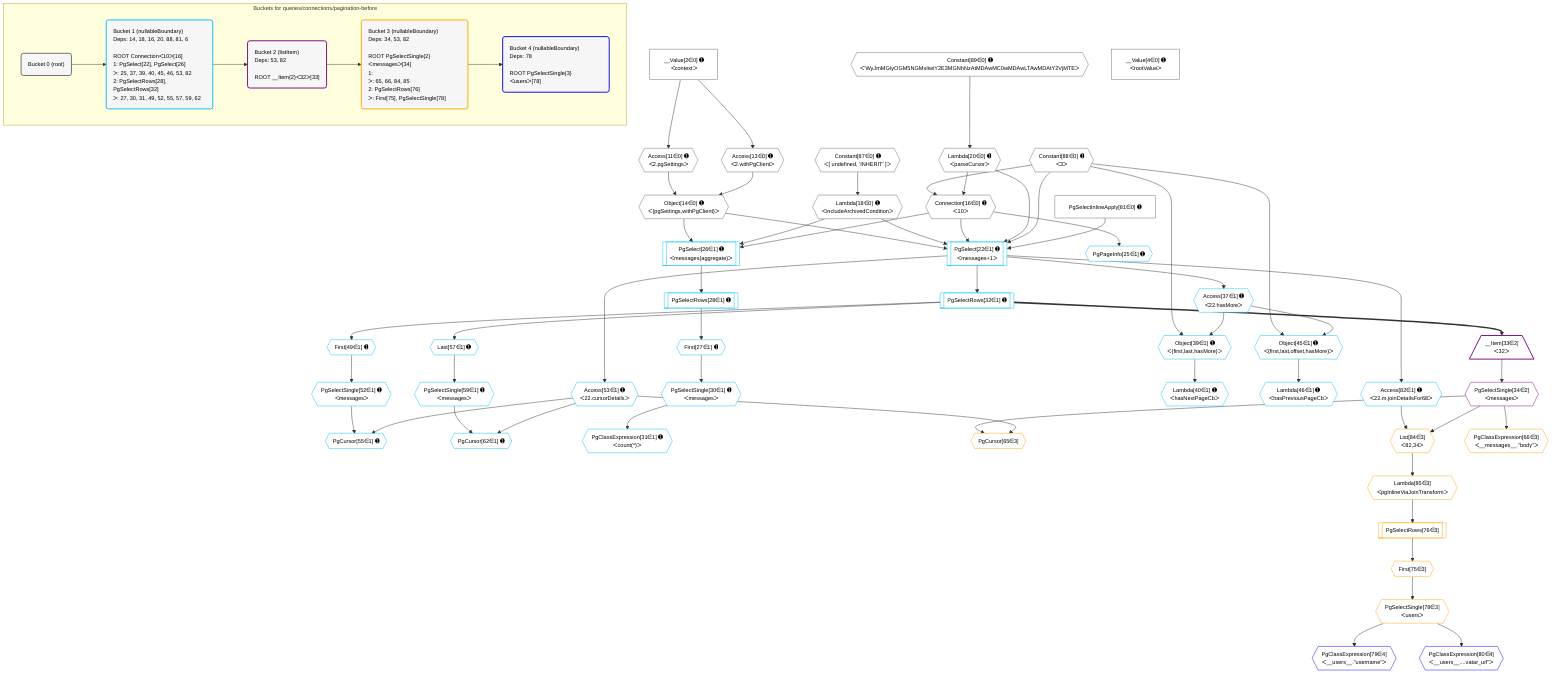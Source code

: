 %%{init: {'themeVariables': { 'fontSize': '12px'}}}%%
graph TD
    classDef path fill:#eee,stroke:#000,color:#000
    classDef plan fill:#fff,stroke-width:1px,color:#000
    classDef itemplan fill:#fff,stroke-width:2px,color:#000
    classDef unbatchedplan fill:#dff,stroke-width:1px,color:#000
    classDef sideeffectplan fill:#fcc,stroke-width:2px,color:#000
    classDef bucket fill:#f6f6f6,color:#000,stroke-width:2px,text-align:left

    subgraph "Buckets for queries/connections/pagination-before"
    Bucket0("Bucket 0 (root)"):::bucket
    Bucket1("Bucket 1 (nullableBoundary)<br />Deps: 14, 18, 16, 20, 88, 81, 6<br /><br />ROOT Connectionᐸ10ᐳ[16]<br />1: PgSelect[22], PgSelect[26]<br />ᐳ: 25, 37, 39, 40, 45, 46, 53, 82<br />2: PgSelectRows[28], PgSelectRows[32]<br />ᐳ: 27, 30, 31, 49, 52, 55, 57, 59, 62"):::bucket
    Bucket2("Bucket 2 (listItem)<br />Deps: 53, 82<br /><br />ROOT __Item{2}ᐸ32ᐳ[33]"):::bucket
    Bucket3("Bucket 3 (nullableBoundary)<br />Deps: 34, 53, 82<br /><br />ROOT PgSelectSingle{2}ᐸmessagesᐳ[34]<br />1: <br />ᐳ: 65, 66, 84, 85<br />2: PgSelectRows[76]<br />ᐳ: First[75], PgSelectSingle[78]"):::bucket
    Bucket4("Bucket 4 (nullableBoundary)<br />Deps: 78<br /><br />ROOT PgSelectSingle{3}ᐸusersᐳ[78]"):::bucket
    end
    Bucket0 --> Bucket1
    Bucket1 --> Bucket2
    Bucket2 --> Bucket3
    Bucket3 --> Bucket4

    %% plan dependencies
    Object14{{"Object[14∈0] ➊<br />ᐸ{pgSettings,withPgClient}ᐳ"}}:::plan
    Access11{{"Access[11∈0] ➊<br />ᐸ2.pgSettingsᐳ"}}:::plan
    Access13{{"Access[13∈0] ➊<br />ᐸ2.withPgClientᐳ"}}:::plan
    Access11 & Access13 --> Object14
    Connection16{{"Connection[16∈0] ➊<br />ᐸ10ᐳ"}}:::plan
    Constant88{{"Constant[88∈0] ➊<br />ᐸ3ᐳ"}}:::plan
    Lambda20{{"Lambda[20∈0] ➊<br />ᐸparseCursorᐳ"}}:::plan
    Constant88 & Lambda20 --> Connection16
    __Value2["__Value[2∈0] ➊<br />ᐸcontextᐳ"]:::plan
    __Value2 --> Access11
    __Value2 --> Access13
    Lambda18{{"Lambda[18∈0] ➊<br />ᐸincludeArchivedConditionᐳ"}}:::plan
    Constant87{{"Constant[87∈0] ➊<br />ᐸ[ undefined, 'INHERIT' ]ᐳ"}}:::plan
    Constant87 --> Lambda18
    Constant89{{"Constant[89∈0] ➊<br />ᐸ'WyJmMGIyOGM5NGMxIiwiY2E3MGNhNzAtMDAwMC0wMDAwLTAwMDAtY2VjMTEᐳ"}}:::plan
    Constant89 --> Lambda20
    __Value4["__Value[4∈0] ➊<br />ᐸrootValueᐳ"]:::plan
    PgSelectInlineApply81["PgSelectInlineApply[81∈0] ➊"]:::plan
    PgSelect22[["PgSelect[22∈1] ➊<br />ᐸmessages+1ᐳ"]]:::plan
    Object14 & Lambda18 & Connection16 & Lambda20 & Constant88 & PgSelectInlineApply81 --> PgSelect22
    Object45{{"Object[45∈1] ➊<br />ᐸ{first,last,offset,hasMore}ᐳ"}}:::plan
    Access37{{"Access[37∈1] ➊<br />ᐸ22.hasMoreᐳ"}}:::plan
    Constant88 & Access37 --> Object45
    PgSelect26[["PgSelect[26∈1] ➊<br />ᐸmessages(aggregate)ᐳ"]]:::plan
    Object14 & Lambda18 & Connection16 --> PgSelect26
    Object39{{"Object[39∈1] ➊<br />ᐸ{first,last,hasMore}ᐳ"}}:::plan
    Constant88 & Access37 --> Object39
    PgCursor55{{"PgCursor[55∈1] ➊"}}:::plan
    PgSelectSingle52{{"PgSelectSingle[52∈1] ➊<br />ᐸmessagesᐳ"}}:::plan
    Access53{{"Access[53∈1] ➊<br />ᐸ22.cursorDetailsᐳ"}}:::plan
    PgSelectSingle52 & Access53 --> PgCursor55
    PgCursor62{{"PgCursor[62∈1] ➊"}}:::plan
    PgSelectSingle59{{"PgSelectSingle[59∈1] ➊<br />ᐸmessagesᐳ"}}:::plan
    PgSelectSingle59 & Access53 --> PgCursor62
    PgPageInfo25{{"PgPageInfo[25∈1] ➊"}}:::plan
    Connection16 --> PgPageInfo25
    First27{{"First[27∈1] ➊"}}:::plan
    PgSelectRows28[["PgSelectRows[28∈1] ➊"]]:::plan
    PgSelectRows28 --> First27
    PgSelect26 --> PgSelectRows28
    PgSelectSingle30{{"PgSelectSingle[30∈1] ➊<br />ᐸmessagesᐳ"}}:::plan
    First27 --> PgSelectSingle30
    PgClassExpression31{{"PgClassExpression[31∈1] ➊<br />ᐸcount(*)ᐳ"}}:::plan
    PgSelectSingle30 --> PgClassExpression31
    PgSelectRows32[["PgSelectRows[32∈1] ➊"]]:::plan
    PgSelect22 --> PgSelectRows32
    PgSelect22 --> Access37
    Lambda40{{"Lambda[40∈1] ➊<br />ᐸhasNextPageCbᐳ"}}:::plan
    Object39 --> Lambda40
    Lambda46{{"Lambda[46∈1] ➊<br />ᐸhasPreviousPageCbᐳ"}}:::plan
    Object45 --> Lambda46
    First49{{"First[49∈1] ➊"}}:::plan
    PgSelectRows32 --> First49
    First49 --> PgSelectSingle52
    PgSelect22 --> Access53
    Last57{{"Last[57∈1] ➊"}}:::plan
    PgSelectRows32 --> Last57
    Last57 --> PgSelectSingle59
    Access82{{"Access[82∈1] ➊<br />ᐸ22.m.joinDetailsFor68ᐳ"}}:::plan
    PgSelect22 --> Access82
    __Item33[/"__Item[33∈2]<br />ᐸ32ᐳ"\]:::itemplan
    PgSelectRows32 ==> __Item33
    PgSelectSingle34{{"PgSelectSingle[34∈2]<br />ᐸmessagesᐳ"}}:::plan
    __Item33 --> PgSelectSingle34
    PgCursor65{{"PgCursor[65∈3]"}}:::plan
    PgSelectSingle34 & Access53 --> PgCursor65
    List84{{"List[84∈3]<br />ᐸ82,34ᐳ"}}:::plan
    Access82 & PgSelectSingle34 --> List84
    PgClassExpression66{{"PgClassExpression[66∈3]<br />ᐸ__messages__.”body”ᐳ"}}:::plan
    PgSelectSingle34 --> PgClassExpression66
    First75{{"First[75∈3]"}}:::plan
    PgSelectRows76[["PgSelectRows[76∈3]"]]:::plan
    PgSelectRows76 --> First75
    Lambda85{{"Lambda[85∈3]<br />ᐸpgInlineViaJoinTransformᐳ"}}:::plan
    Lambda85 --> PgSelectRows76
    PgSelectSingle78{{"PgSelectSingle[78∈3]<br />ᐸusersᐳ"}}:::plan
    First75 --> PgSelectSingle78
    List84 --> Lambda85
    PgClassExpression79{{"PgClassExpression[79∈4]<br />ᐸ__users__.”username”ᐳ"}}:::plan
    PgSelectSingle78 --> PgClassExpression79
    PgClassExpression80{{"PgClassExpression[80∈4]<br />ᐸ__users__....vatar_url”ᐳ"}}:::plan
    PgSelectSingle78 --> PgClassExpression80

    %% define steps
    classDef bucket0 stroke:#696969
    class Bucket0,__Value2,__Value4,Access11,Access13,Object14,Connection16,Lambda18,Lambda20,PgSelectInlineApply81,Constant87,Constant88,Constant89 bucket0
    classDef bucket1 stroke:#00bfff
    class Bucket1,PgSelect22,PgPageInfo25,PgSelect26,First27,PgSelectRows28,PgSelectSingle30,PgClassExpression31,PgSelectRows32,Access37,Object39,Lambda40,Object45,Lambda46,First49,PgSelectSingle52,Access53,PgCursor55,Last57,PgSelectSingle59,PgCursor62,Access82 bucket1
    classDef bucket2 stroke:#7f007f
    class Bucket2,__Item33,PgSelectSingle34 bucket2
    classDef bucket3 stroke:#ffa500
    class Bucket3,PgCursor65,PgClassExpression66,First75,PgSelectRows76,PgSelectSingle78,List84,Lambda85 bucket3
    classDef bucket4 stroke:#0000ff
    class Bucket4,PgClassExpression79,PgClassExpression80 bucket4
